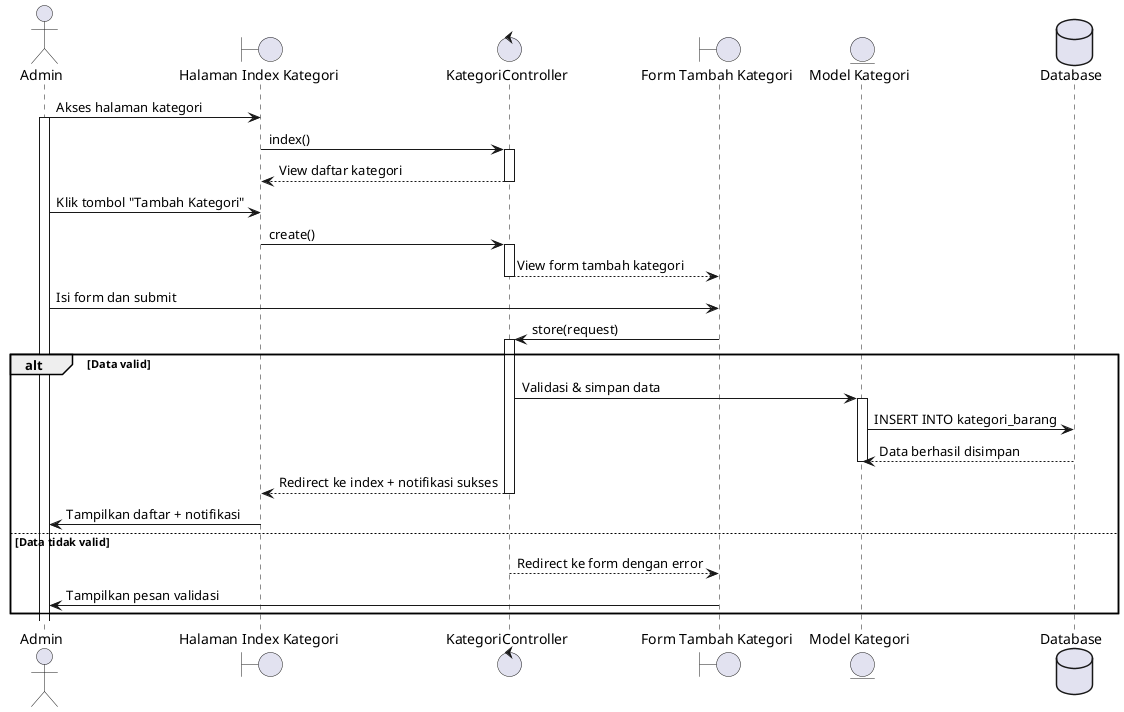 @startuml
actor Admin

boundary "Halaman Index Kategori" as KategoriIndex
control "KategoriController" as Controller
boundary "Form Tambah Kategori" as KategoriForm
entity "Model Kategori" as KategoriModel
database "Database" as DB

Admin -> KategoriIndex: Akses halaman kategori
activate Admin
KategoriIndex -> Controller: index()
activate Controller
Controller --> KategoriIndex: View daftar kategori
deactivate Controller

Admin -> KategoriIndex: Klik tombol "Tambah Kategori"
KategoriIndex -> Controller: create()
activate Controller
Controller --> KategoriForm: View form tambah kategori
deactivate Controller

Admin -> KategoriForm: Isi form dan submit
KategoriForm -> Controller: store(request)
activate Controller

alt Data valid
    Controller -> KategoriModel: Validasi & simpan data
    activate KategoriModel
    KategoriModel -> DB: INSERT INTO kategori_barang
    DB --> KategoriModel: Data berhasil disimpan
    deactivate KategoriModel

    Controller --> KategoriIndex: Redirect ke index + notifikasi sukses
    deactivate Controller
    KategoriIndex -> Admin: Tampilkan daftar + notifikasi
else Data tidak valid
    Controller --> KategoriForm: Redirect ke form dengan error
    deactivate Controller
    KategoriForm -> Admin: Tampilkan pesan validasi
end

@enduml
